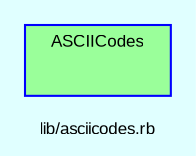 digraph TopLevel {
    compound = true
    bgcolor = lightcyan1
    fontname = Arial
    fontsize = 8
    label = "lib/asciicodes.rb"
    node [
        fontname = Arial,
        fontsize = 8,
        color = black
    ]

    subgraph cluster_ASCIICodes {
        fillcolor = palegreen1
        URL = "classes/ASCIICodes.html"
        fontname = Arial
        color = blue
        label = "ASCIICodes"
        style = filled
        ASCIICodes [
            shape = plaintext,
            height = 0.01,
            width = 0.75,
            label = ""
        ]

    }

}

